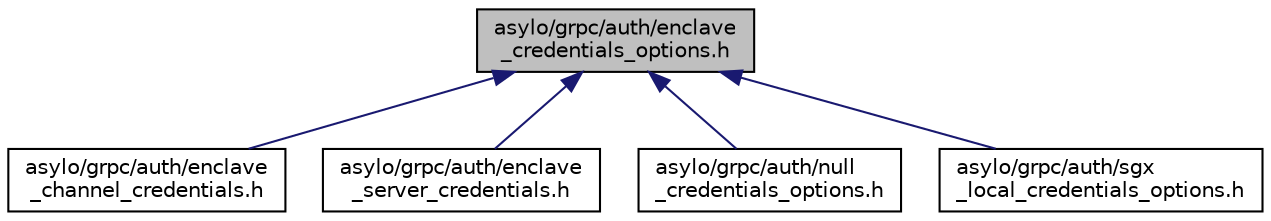 digraph "asylo/grpc/auth/enclave_credentials_options.h"
{
  edge [fontname="Helvetica",fontsize="10",labelfontname="Helvetica",labelfontsize="10"];
  node [fontname="Helvetica",fontsize="10",shape=record];
  Node4 [label="asylo/grpc/auth/enclave\l_credentials_options.h",height=0.2,width=0.4,color="black", fillcolor="grey75", style="filled", fontcolor="black"];
  Node4 -> Node5 [dir="back",color="midnightblue",fontsize="10",style="solid",fontname="Helvetica"];
  Node5 [label="asylo/grpc/auth/enclave\l_channel_credentials.h",height=0.2,width=0.4,color="black", fillcolor="white", style="filled",URL="$enclave__channel__credentials_8h.html"];
  Node4 -> Node6 [dir="back",color="midnightblue",fontsize="10",style="solid",fontname="Helvetica"];
  Node6 [label="asylo/grpc/auth/enclave\l_server_credentials.h",height=0.2,width=0.4,color="black", fillcolor="white", style="filled",URL="$enclave__server__credentials_8h.html"];
  Node4 -> Node7 [dir="back",color="midnightblue",fontsize="10",style="solid",fontname="Helvetica"];
  Node7 [label="asylo/grpc/auth/null\l_credentials_options.h",height=0.2,width=0.4,color="black", fillcolor="white", style="filled",URL="$null__credentials__options_8h.html"];
  Node4 -> Node8 [dir="back",color="midnightblue",fontsize="10",style="solid",fontname="Helvetica"];
  Node8 [label="asylo/grpc/auth/sgx\l_local_credentials_options.h",height=0.2,width=0.4,color="black", fillcolor="white", style="filled",URL="$sgx__local__credentials__options_8h.html"];
}
